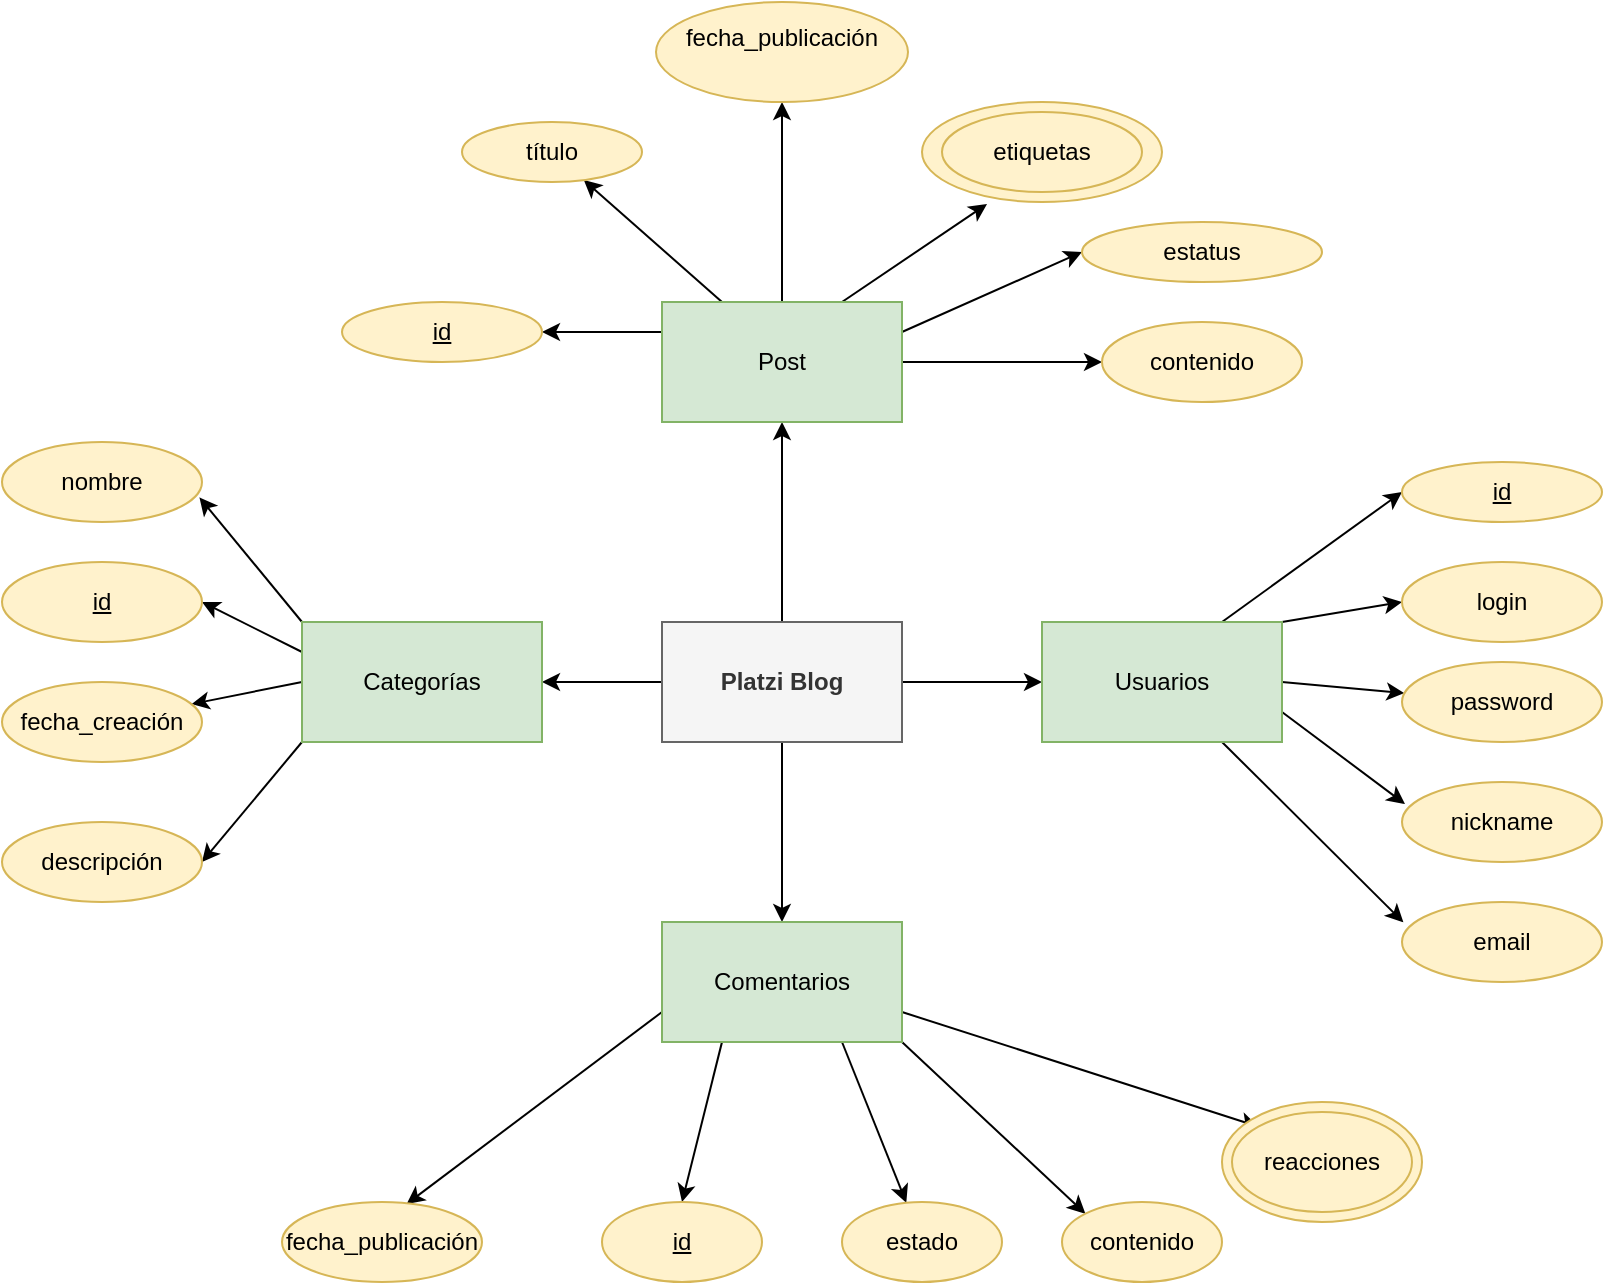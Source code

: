 <mxfile>
    <diagram id="kWKRgC9f4UCue_12IeH9" name="Page-1">
        <mxGraphModel dx="1881" dy="1778" grid="1" gridSize="10" guides="1" tooltips="1" connect="1" arrows="1" fold="1" page="1" pageScale="1" pageWidth="827" pageHeight="1169" background="none" math="0" shadow="0">
            <root>
                <mxCell id="0"/>
                <mxCell id="1" parent="0"/>
                <mxCell id="7" style="edgeStyle=none;html=1;exitX=0.5;exitY=0;exitDx=0;exitDy=0;entryX=0.5;entryY=1;entryDx=0;entryDy=0;" edge="1" parent="1" source="2" target="3">
                    <mxGeometry relative="1" as="geometry"/>
                </mxCell>
                <mxCell id="8" style="edgeStyle=none;html=1;exitX=1;exitY=0.5;exitDx=0;exitDy=0;entryX=0;entryY=0.5;entryDx=0;entryDy=0;" edge="1" parent="1" source="2" target="5">
                    <mxGeometry relative="1" as="geometry"/>
                </mxCell>
                <mxCell id="9" style="edgeStyle=none;html=1;exitX=0.5;exitY=1;exitDx=0;exitDy=0;entryX=0.5;entryY=0;entryDx=0;entryDy=0;" edge="1" parent="1" source="2" target="4">
                    <mxGeometry relative="1" as="geometry"/>
                </mxCell>
                <mxCell id="10" style="edgeStyle=none;html=1;exitX=0;exitY=0.5;exitDx=0;exitDy=0;entryX=1;entryY=0.5;entryDx=0;entryDy=0;" edge="1" parent="1" source="2" target="6">
                    <mxGeometry relative="1" as="geometry"/>
                </mxCell>
                <mxCell id="2" value="&lt;b&gt;Platzi Blog&lt;/b&gt;" style="rounded=0;whiteSpace=wrap;html=1;fillColor=#f5f5f5;strokeColor=#666666;fontColor=#333333;" vertex="1" parent="1">
                    <mxGeometry x="270" y="240" width="120" height="60" as="geometry"/>
                </mxCell>
                <mxCell id="18" style="edgeStyle=none;html=1;exitX=0;exitY=0.25;exitDx=0;exitDy=0;entryX=1;entryY=0.5;entryDx=0;entryDy=0;" edge="1" parent="1" source="3" target="12">
                    <mxGeometry relative="1" as="geometry"/>
                </mxCell>
                <mxCell id="19" style="edgeStyle=none;html=1;exitX=0.25;exitY=0;exitDx=0;exitDy=0;" edge="1" parent="1" source="3" target="11">
                    <mxGeometry relative="1" as="geometry"/>
                </mxCell>
                <mxCell id="21" style="edgeStyle=none;html=1;exitX=0.5;exitY=0;exitDx=0;exitDy=0;entryX=0.5;entryY=1;entryDx=0;entryDy=0;" edge="1" parent="1" source="3" target="13">
                    <mxGeometry relative="1" as="geometry"/>
                </mxCell>
                <mxCell id="23" style="edgeStyle=none;html=1;exitX=1;exitY=0.25;exitDx=0;exitDy=0;entryX=0;entryY=0.5;entryDx=0;entryDy=0;" edge="1" parent="1" source="3" target="14">
                    <mxGeometry relative="1" as="geometry"/>
                </mxCell>
                <mxCell id="24" style="edgeStyle=none;html=1;" edge="1" parent="1" source="3" target="15">
                    <mxGeometry relative="1" as="geometry"/>
                </mxCell>
                <mxCell id="25" style="edgeStyle=none;html=1;exitX=0.75;exitY=0;exitDx=0;exitDy=0;entryX=0.271;entryY=1.02;entryDx=0;entryDy=0;entryPerimeter=0;" edge="1" parent="1" source="3" target="16">
                    <mxGeometry relative="1" as="geometry"/>
                </mxCell>
                <mxCell id="3" value="&lt;font color=&quot;#000000&quot;&gt;Post&lt;/font&gt;" style="rounded=0;whiteSpace=wrap;html=1;fillColor=#d5e8d4;strokeColor=#82b366;" vertex="1" parent="1">
                    <mxGeometry x="270" y="80" width="120" height="60" as="geometry"/>
                </mxCell>
                <mxCell id="41" style="edgeStyle=none;html=1;exitX=0;exitY=0.75;exitDx=0;exitDy=0;entryX=0.623;entryY=0.025;entryDx=0;entryDy=0;entryPerimeter=0;" edge="1" parent="1" source="4" target="36">
                    <mxGeometry relative="1" as="geometry"/>
                </mxCell>
                <mxCell id="42" style="edgeStyle=none;html=1;exitX=0.25;exitY=1;exitDx=0;exitDy=0;entryX=0.5;entryY=0;entryDx=0;entryDy=0;" edge="1" parent="1" source="4" target="37">
                    <mxGeometry relative="1" as="geometry"/>
                </mxCell>
                <mxCell id="43" style="edgeStyle=none;html=1;exitX=0.75;exitY=1;exitDx=0;exitDy=0;" edge="1" parent="1" source="4" target="38">
                    <mxGeometry relative="1" as="geometry"/>
                </mxCell>
                <mxCell id="44" style="edgeStyle=none;html=1;exitX=1;exitY=1;exitDx=0;exitDy=0;entryX=0;entryY=0;entryDx=0;entryDy=0;" edge="1" parent="1" source="4" target="39">
                    <mxGeometry relative="1" as="geometry"/>
                </mxCell>
                <mxCell id="56" style="edgeStyle=none;html=1;exitX=1;exitY=0.75;exitDx=0;exitDy=0;entryX=0;entryY=0;entryDx=0;entryDy=0;" edge="1" parent="1" source="4" target="54">
                    <mxGeometry relative="1" as="geometry"/>
                </mxCell>
                <mxCell id="4" value="&lt;font color=&quot;#000000&quot;&gt;Comentarios&lt;/font&gt;" style="rounded=0;whiteSpace=wrap;html=1;fillColor=#d5e8d4;strokeColor=#82b366;" vertex="1" parent="1">
                    <mxGeometry x="270" y="390" width="120" height="60" as="geometry"/>
                </mxCell>
                <mxCell id="31" style="edgeStyle=none;html=1;exitX=0.75;exitY=0;exitDx=0;exitDy=0;entryX=0;entryY=0.5;entryDx=0;entryDy=0;" edge="1" parent="1" source="5" target="26">
                    <mxGeometry relative="1" as="geometry"/>
                </mxCell>
                <mxCell id="32" style="edgeStyle=none;html=1;exitX=1;exitY=0;exitDx=0;exitDy=0;entryX=0;entryY=0.5;entryDx=0;entryDy=0;" edge="1" parent="1" source="5" target="27">
                    <mxGeometry relative="1" as="geometry"/>
                </mxCell>
                <mxCell id="33" style="edgeStyle=none;html=1;exitX=1;exitY=0.5;exitDx=0;exitDy=0;" edge="1" parent="1" source="5" target="28">
                    <mxGeometry relative="1" as="geometry"/>
                </mxCell>
                <mxCell id="34" style="edgeStyle=none;html=1;exitX=1;exitY=0.75;exitDx=0;exitDy=0;entryX=0.015;entryY=0.275;entryDx=0;entryDy=0;entryPerimeter=0;" edge="1" parent="1" source="5" target="29">
                    <mxGeometry relative="1" as="geometry"/>
                </mxCell>
                <mxCell id="35" style="edgeStyle=none;html=1;exitX=0.75;exitY=1;exitDx=0;exitDy=0;entryX=0.007;entryY=0.254;entryDx=0;entryDy=0;entryPerimeter=0;" edge="1" parent="1" source="5" target="30">
                    <mxGeometry relative="1" as="geometry"/>
                </mxCell>
                <mxCell id="5" value="&lt;font color=&quot;#000000&quot;&gt;Usuarios&lt;/font&gt;" style="rounded=0;whiteSpace=wrap;html=1;fillColor=#d5e8d4;strokeColor=#82b366;" vertex="1" parent="1">
                    <mxGeometry x="460" y="240" width="120" height="60" as="geometry"/>
                </mxCell>
                <mxCell id="50" style="edgeStyle=none;html=1;exitX=0;exitY=0;exitDx=0;exitDy=0;entryX=0.987;entryY=0.692;entryDx=0;entryDy=0;entryPerimeter=0;" edge="1" parent="1" source="6" target="46">
                    <mxGeometry relative="1" as="geometry"/>
                </mxCell>
                <mxCell id="51" style="edgeStyle=none;html=1;exitX=0;exitY=0.25;exitDx=0;exitDy=0;entryX=1;entryY=0.5;entryDx=0;entryDy=0;" edge="1" parent="1" source="6" target="47">
                    <mxGeometry relative="1" as="geometry"/>
                </mxCell>
                <mxCell id="52" style="edgeStyle=none;html=1;exitX=0;exitY=0.5;exitDx=0;exitDy=0;" edge="1" parent="1" source="6" target="48">
                    <mxGeometry relative="1" as="geometry"/>
                </mxCell>
                <mxCell id="53" style="edgeStyle=none;html=1;exitX=0;exitY=1;exitDx=0;exitDy=0;entryX=1;entryY=0.5;entryDx=0;entryDy=0;" edge="1" parent="1" source="6" target="49">
                    <mxGeometry relative="1" as="geometry"/>
                </mxCell>
                <mxCell id="6" value="&lt;font color=&quot;#000000&quot;&gt;Categorías&lt;/font&gt;" style="rounded=0;whiteSpace=wrap;html=1;fillColor=#d5e8d4;strokeColor=#82b366;" vertex="1" parent="1">
                    <mxGeometry x="90" y="240" width="120" height="60" as="geometry"/>
                </mxCell>
                <mxCell id="11" value="&lt;font color=&quot;#000000&quot;&gt;título&lt;/font&gt;" style="ellipse;whiteSpace=wrap;html=1;fillColor=#fff2cc;strokeColor=#d6b656;" vertex="1" parent="1">
                    <mxGeometry x="170" y="-10" width="90" height="30" as="geometry"/>
                </mxCell>
                <mxCell id="12" value="&lt;font color=&quot;#000000&quot;&gt;&lt;u&gt;id&lt;/u&gt;&lt;/font&gt;" style="ellipse;whiteSpace=wrap;html=1;fillColor=#fff2cc;strokeColor=#d6b656;" vertex="1" parent="1">
                    <mxGeometry x="110" y="80" width="100" height="30" as="geometry"/>
                </mxCell>
                <mxCell id="13" value="&lt;font color=&quot;#000000&quot;&gt;fecha_publicación&lt;br&gt;&lt;br&gt;&lt;/font&gt;" style="ellipse;whiteSpace=wrap;html=1;fillColor=#fff2cc;strokeColor=#d6b656;align=center;" vertex="1" parent="1">
                    <mxGeometry x="267" y="-70" width="126" height="50" as="geometry"/>
                </mxCell>
                <mxCell id="14" value="&lt;font color=&quot;#000000&quot;&gt;estatus&lt;/font&gt;" style="ellipse;whiteSpace=wrap;html=1;fillColor=#fff2cc;strokeColor=#d6b656;" vertex="1" parent="1">
                    <mxGeometry x="480" y="40" width="120" height="30" as="geometry"/>
                </mxCell>
                <mxCell id="15" value="&lt;font color=&quot;#000000&quot;&gt;contenido&lt;/font&gt;" style="ellipse;whiteSpace=wrap;html=1;fillColor=#fff2cc;strokeColor=#d6b656;" vertex="1" parent="1">
                    <mxGeometry x="490" y="90" width="100" height="40" as="geometry"/>
                </mxCell>
                <mxCell id="20" value="" style="group" vertex="1" connectable="0" parent="1">
                    <mxGeometry x="400" y="-20" width="120" height="50" as="geometry"/>
                </mxCell>
                <mxCell id="16" value="&lt;font color=&quot;#000000&quot;&gt;estatus&lt;/font&gt;" style="ellipse;whiteSpace=wrap;html=1;fillColor=#fff2cc;strokeColor=#d6b656;" vertex="1" parent="20">
                    <mxGeometry width="120" height="50" as="geometry"/>
                </mxCell>
                <mxCell id="17" value="&lt;font color=&quot;#000000&quot;&gt;etiquetas&lt;/font&gt;" style="ellipse;whiteSpace=wrap;html=1;fillColor=#fff2cc;strokeColor=#d6b656;" vertex="1" parent="20">
                    <mxGeometry x="10" y="5" width="100" height="40" as="geometry"/>
                </mxCell>
                <mxCell id="26" value="&lt;font color=&quot;#000000&quot;&gt;&lt;u&gt;id&lt;/u&gt;&lt;/font&gt;" style="ellipse;whiteSpace=wrap;html=1;fillColor=#fff2cc;strokeColor=#d6b656;" vertex="1" parent="1">
                    <mxGeometry x="640" y="160" width="100" height="30" as="geometry"/>
                </mxCell>
                <mxCell id="27" value="&lt;font color=&quot;#000000&quot;&gt;login&lt;/font&gt;" style="ellipse;whiteSpace=wrap;html=1;fillColor=#fff2cc;strokeColor=#d6b656;" vertex="1" parent="1">
                    <mxGeometry x="640" y="210" width="100" height="40" as="geometry"/>
                </mxCell>
                <mxCell id="28" value="&lt;font color=&quot;#000000&quot;&gt;password&lt;/font&gt;" style="ellipse;whiteSpace=wrap;html=1;fillColor=#fff2cc;strokeColor=#d6b656;" vertex="1" parent="1">
                    <mxGeometry x="640" y="260" width="100" height="40" as="geometry"/>
                </mxCell>
                <mxCell id="29" value="&lt;font color=&quot;#000000&quot;&gt;nickname&lt;/font&gt;" style="ellipse;whiteSpace=wrap;html=1;fillColor=#fff2cc;strokeColor=#d6b656;" vertex="1" parent="1">
                    <mxGeometry x="640" y="320" width="100" height="40" as="geometry"/>
                </mxCell>
                <mxCell id="30" value="&lt;font color=&quot;#000000&quot;&gt;email&lt;/font&gt;" style="ellipse;whiteSpace=wrap;html=1;fillColor=#fff2cc;strokeColor=#d6b656;" vertex="1" parent="1">
                    <mxGeometry x="640" y="380" width="100" height="40" as="geometry"/>
                </mxCell>
                <mxCell id="36" value="&lt;font color=&quot;#000000&quot;&gt;fecha_publicación&lt;/font&gt;" style="ellipse;whiteSpace=wrap;html=1;fillColor=#fff2cc;strokeColor=#d6b656;" vertex="1" parent="1">
                    <mxGeometry x="80" y="530" width="100" height="40" as="geometry"/>
                </mxCell>
                <mxCell id="37" value="&lt;font color=&quot;#000000&quot;&gt;&lt;u&gt;id&lt;/u&gt;&lt;/font&gt;" style="ellipse;whiteSpace=wrap;html=1;fillColor=#fff2cc;strokeColor=#d6b656;" vertex="1" parent="1">
                    <mxGeometry x="240" y="530" width="80" height="40" as="geometry"/>
                </mxCell>
                <mxCell id="38" value="&lt;font color=&quot;#000000&quot;&gt;estado&lt;/font&gt;" style="ellipse;whiteSpace=wrap;html=1;fillColor=#fff2cc;strokeColor=#d6b656;" vertex="1" parent="1">
                    <mxGeometry x="360" y="530" width="80" height="40" as="geometry"/>
                </mxCell>
                <mxCell id="39" value="&lt;font color=&quot;#000000&quot;&gt;contenido&lt;/font&gt;" style="ellipse;whiteSpace=wrap;html=1;fillColor=#fff2cc;strokeColor=#d6b656;" vertex="1" parent="1">
                    <mxGeometry x="470" y="530" width="80" height="40" as="geometry"/>
                </mxCell>
                <mxCell id="46" value="&lt;font color=&quot;#000000&quot;&gt;nombre&lt;/font&gt;" style="ellipse;whiteSpace=wrap;html=1;fillColor=#fff2cc;strokeColor=#d6b656;" vertex="1" parent="1">
                    <mxGeometry x="-60" y="150" width="100" height="40" as="geometry"/>
                </mxCell>
                <mxCell id="47" value="&lt;font color=&quot;#000000&quot;&gt;&lt;u&gt;id&lt;/u&gt;&lt;/font&gt;" style="ellipse;whiteSpace=wrap;html=1;fillColor=#fff2cc;strokeColor=#d6b656;" vertex="1" parent="1">
                    <mxGeometry x="-60" y="210" width="100" height="40" as="geometry"/>
                </mxCell>
                <mxCell id="48" value="&lt;font color=&quot;#000000&quot;&gt;fecha_creación&lt;/font&gt;" style="ellipse;whiteSpace=wrap;html=1;fillColor=#fff2cc;strokeColor=#d6b656;" vertex="1" parent="1">
                    <mxGeometry x="-60" y="270" width="100" height="40" as="geometry"/>
                </mxCell>
                <mxCell id="49" value="&lt;font color=&quot;#000000&quot;&gt;descripción&lt;/font&gt;" style="ellipse;whiteSpace=wrap;html=1;fillColor=#fff2cc;strokeColor=#d6b656;" vertex="1" parent="1">
                    <mxGeometry x="-60" y="340" width="100" height="40" as="geometry"/>
                </mxCell>
                <mxCell id="55" value="" style="group" vertex="1" connectable="0" parent="1">
                    <mxGeometry x="550" y="480" width="100" height="60" as="geometry"/>
                </mxCell>
                <mxCell id="40" value="&lt;font color=&quot;#000000&quot;&gt;reacciones&lt;/font&gt;" style="ellipse;whiteSpace=wrap;html=1;fillColor=#fff2cc;strokeColor=#d6b656;" vertex="1" parent="55">
                    <mxGeometry width="100" height="60" as="geometry"/>
                </mxCell>
                <mxCell id="54" value="&lt;font color=&quot;#000000&quot;&gt;reacciones&lt;/font&gt;" style="ellipse;whiteSpace=wrap;html=1;fillColor=#fff2cc;strokeColor=#d6b656;" vertex="1" parent="55">
                    <mxGeometry x="5" y="5" width="90" height="50" as="geometry"/>
                </mxCell>
            </root>
        </mxGraphModel>
    </diagram>
</mxfile>